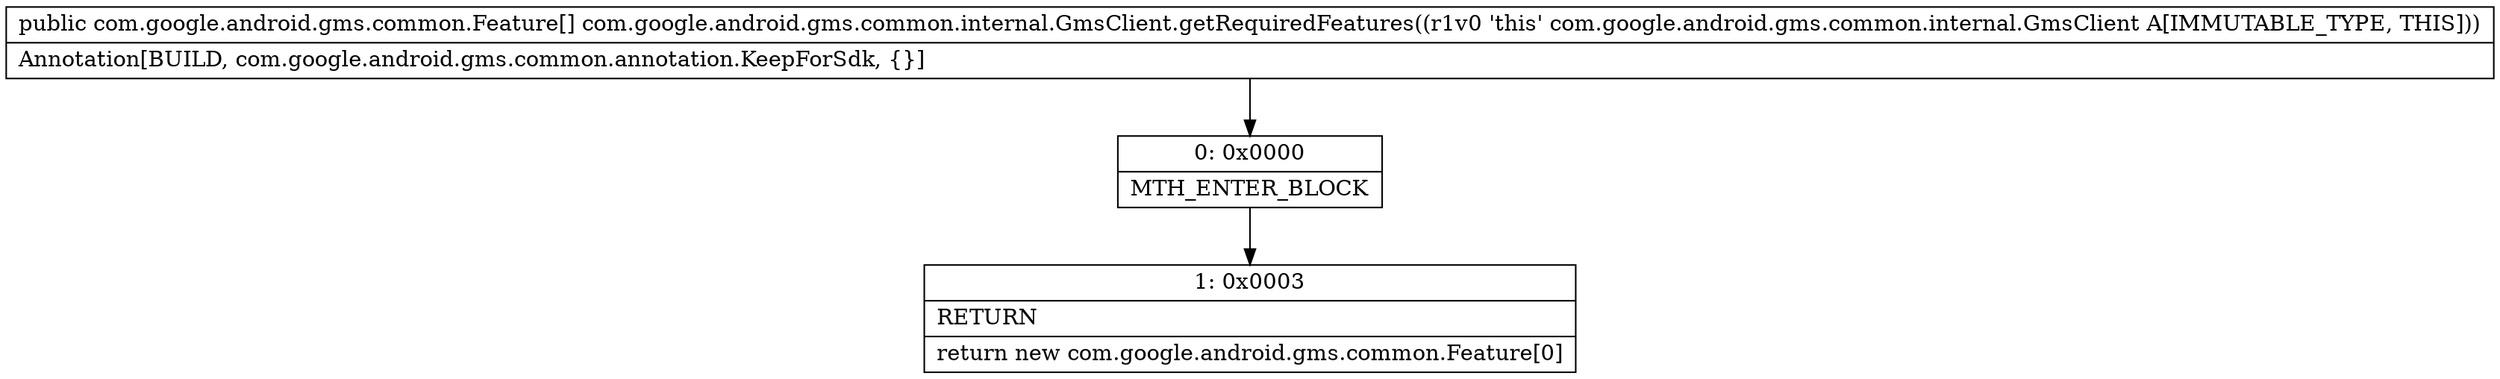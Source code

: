 digraph "CFG forcom.google.android.gms.common.internal.GmsClient.getRequiredFeatures()[Lcom\/google\/android\/gms\/common\/Feature;" {
Node_0 [shape=record,label="{0\:\ 0x0000|MTH_ENTER_BLOCK\l}"];
Node_1 [shape=record,label="{1\:\ 0x0003|RETURN\l|return new com.google.android.gms.common.Feature[0]\l}"];
MethodNode[shape=record,label="{public com.google.android.gms.common.Feature[] com.google.android.gms.common.internal.GmsClient.getRequiredFeatures((r1v0 'this' com.google.android.gms.common.internal.GmsClient A[IMMUTABLE_TYPE, THIS]))  | Annotation[BUILD, com.google.android.gms.common.annotation.KeepForSdk, \{\}]\l}"];
MethodNode -> Node_0;
Node_0 -> Node_1;
}

